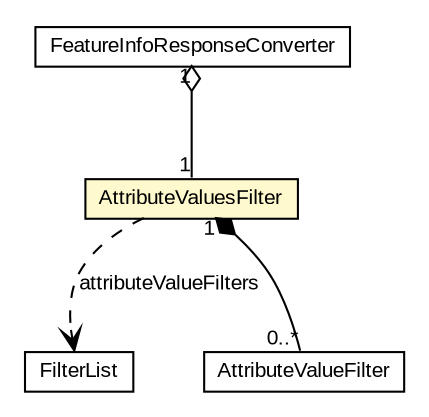 #!/usr/local/bin/dot
#
# Class diagram 
# Generated by UMLGraph version R5_6-24-gf6e263 (http://www.umlgraph.org/)
#

digraph G {
	edge [fontname="arial",fontsize=10,labelfontname="arial",labelfontsize=10];
	node [fontname="arial",fontsize=10,shape=plaintext];
	nodesep=0.25;
	ranksep=0.5;
	// nl.mineleni.cbsviewer.servlet.wms.FeatureInfoResponseConverter
	c1225 [label=<<table title="nl.mineleni.cbsviewer.servlet.wms.FeatureInfoResponseConverter" border="0" cellborder="1" cellspacing="0" cellpadding="2" port="p" href="./FeatureInfoResponseConverter.html">
		<tr><td><table border="0" cellspacing="0" cellpadding="1">
<tr><td align="center" balign="center"> FeatureInfoResponseConverter </td></tr>
		</table></td></tr>
		</table>>, URL="./FeatureInfoResponseConverter.html", fontname="arial", fontcolor="black", fontsize=10.0];
	// nl.mineleni.cbsviewer.servlet.wms.AttributeValuesFilter
	c1227 [label=<<table title="nl.mineleni.cbsviewer.servlet.wms.AttributeValuesFilter" border="0" cellborder="1" cellspacing="0" cellpadding="2" port="p" bgcolor="lemonChiffon" href="./AttributeValuesFilter.html">
		<tr><td><table border="0" cellspacing="0" cellpadding="1">
<tr><td align="center" balign="center"> AttributeValuesFilter </td></tr>
		</table></td></tr>
		</table>>, URL="./AttributeValuesFilter.html", fontname="arial", fontcolor="black", fontsize=10.0];
	// nl.mineleni.cbsviewer.servlet.wms.xml.FilterList
	c1238 [label=<<table title="nl.mineleni.cbsviewer.servlet.wms.xml.FilterList" border="0" cellborder="1" cellspacing="0" cellpadding="2" port="p" href="./xml/FilterList.html">
		<tr><td><table border="0" cellspacing="0" cellpadding="1">
<tr><td align="center" balign="center"> FilterList </td></tr>
		</table></td></tr>
		</table>>, URL="./xml/FilterList.html", fontname="arial", fontcolor="black", fontsize=10.0];
	// nl.mineleni.cbsviewer.servlet.wms.xml.AttributeValueFilter
	c1239 [label=<<table title="nl.mineleni.cbsviewer.servlet.wms.xml.AttributeValueFilter" border="0" cellborder="1" cellspacing="0" cellpadding="2" port="p" href="./xml/AttributeValueFilter.html">
		<tr><td><table border="0" cellspacing="0" cellpadding="1">
<tr><td align="center" balign="center"> AttributeValueFilter </td></tr>
		</table></td></tr>
		</table>>, URL="./xml/AttributeValueFilter.html", fontname="arial", fontcolor="black", fontsize=10.0];
	// nl.mineleni.cbsviewer.servlet.wms.FeatureInfoResponseConverter HAS nl.mineleni.cbsviewer.servlet.wms.AttributeValuesFilter
	c1225:p -> c1227:p [taillabel="1", label="", headlabel="1", fontname="arial", fontcolor="black", fontsize=10.0, color="black", arrowhead=none, arrowtail=ediamond, dir=both];
	// nl.mineleni.cbsviewer.servlet.wms.AttributeValuesFilter COMPOSED nl.mineleni.cbsviewer.servlet.wms.xml.AttributeValueFilter
	c1227:p -> c1239:p [taillabel="1", label="", headlabel="0..*", fontname="arial", fontcolor="black", fontsize=10.0, color="black", arrowhead=none, arrowtail=diamond, dir=both];
	// nl.mineleni.cbsviewer.servlet.wms.AttributeValuesFilter DEPEND nl.mineleni.cbsviewer.servlet.wms.xml.FilterList
	c1227:p -> c1238:p [taillabel="", label="attributeValueFilters", headlabel="", fontname="arial", fontcolor="black", fontsize=10.0, color="black", arrowhead=open, style=dashed];
}

